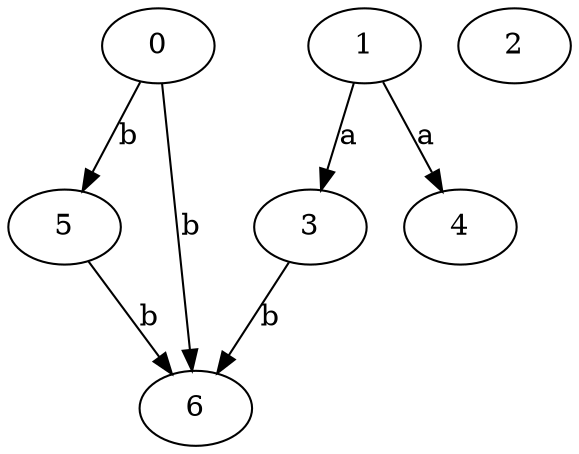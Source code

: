 strict digraph  {
0;
2;
3;
4;
5;
1;
6;
0 -> 5  [label=b];
0 -> 6  [label=b];
3 -> 6  [label=b];
5 -> 6  [label=b];
1 -> 3  [label=a];
1 -> 4  [label=a];
}
